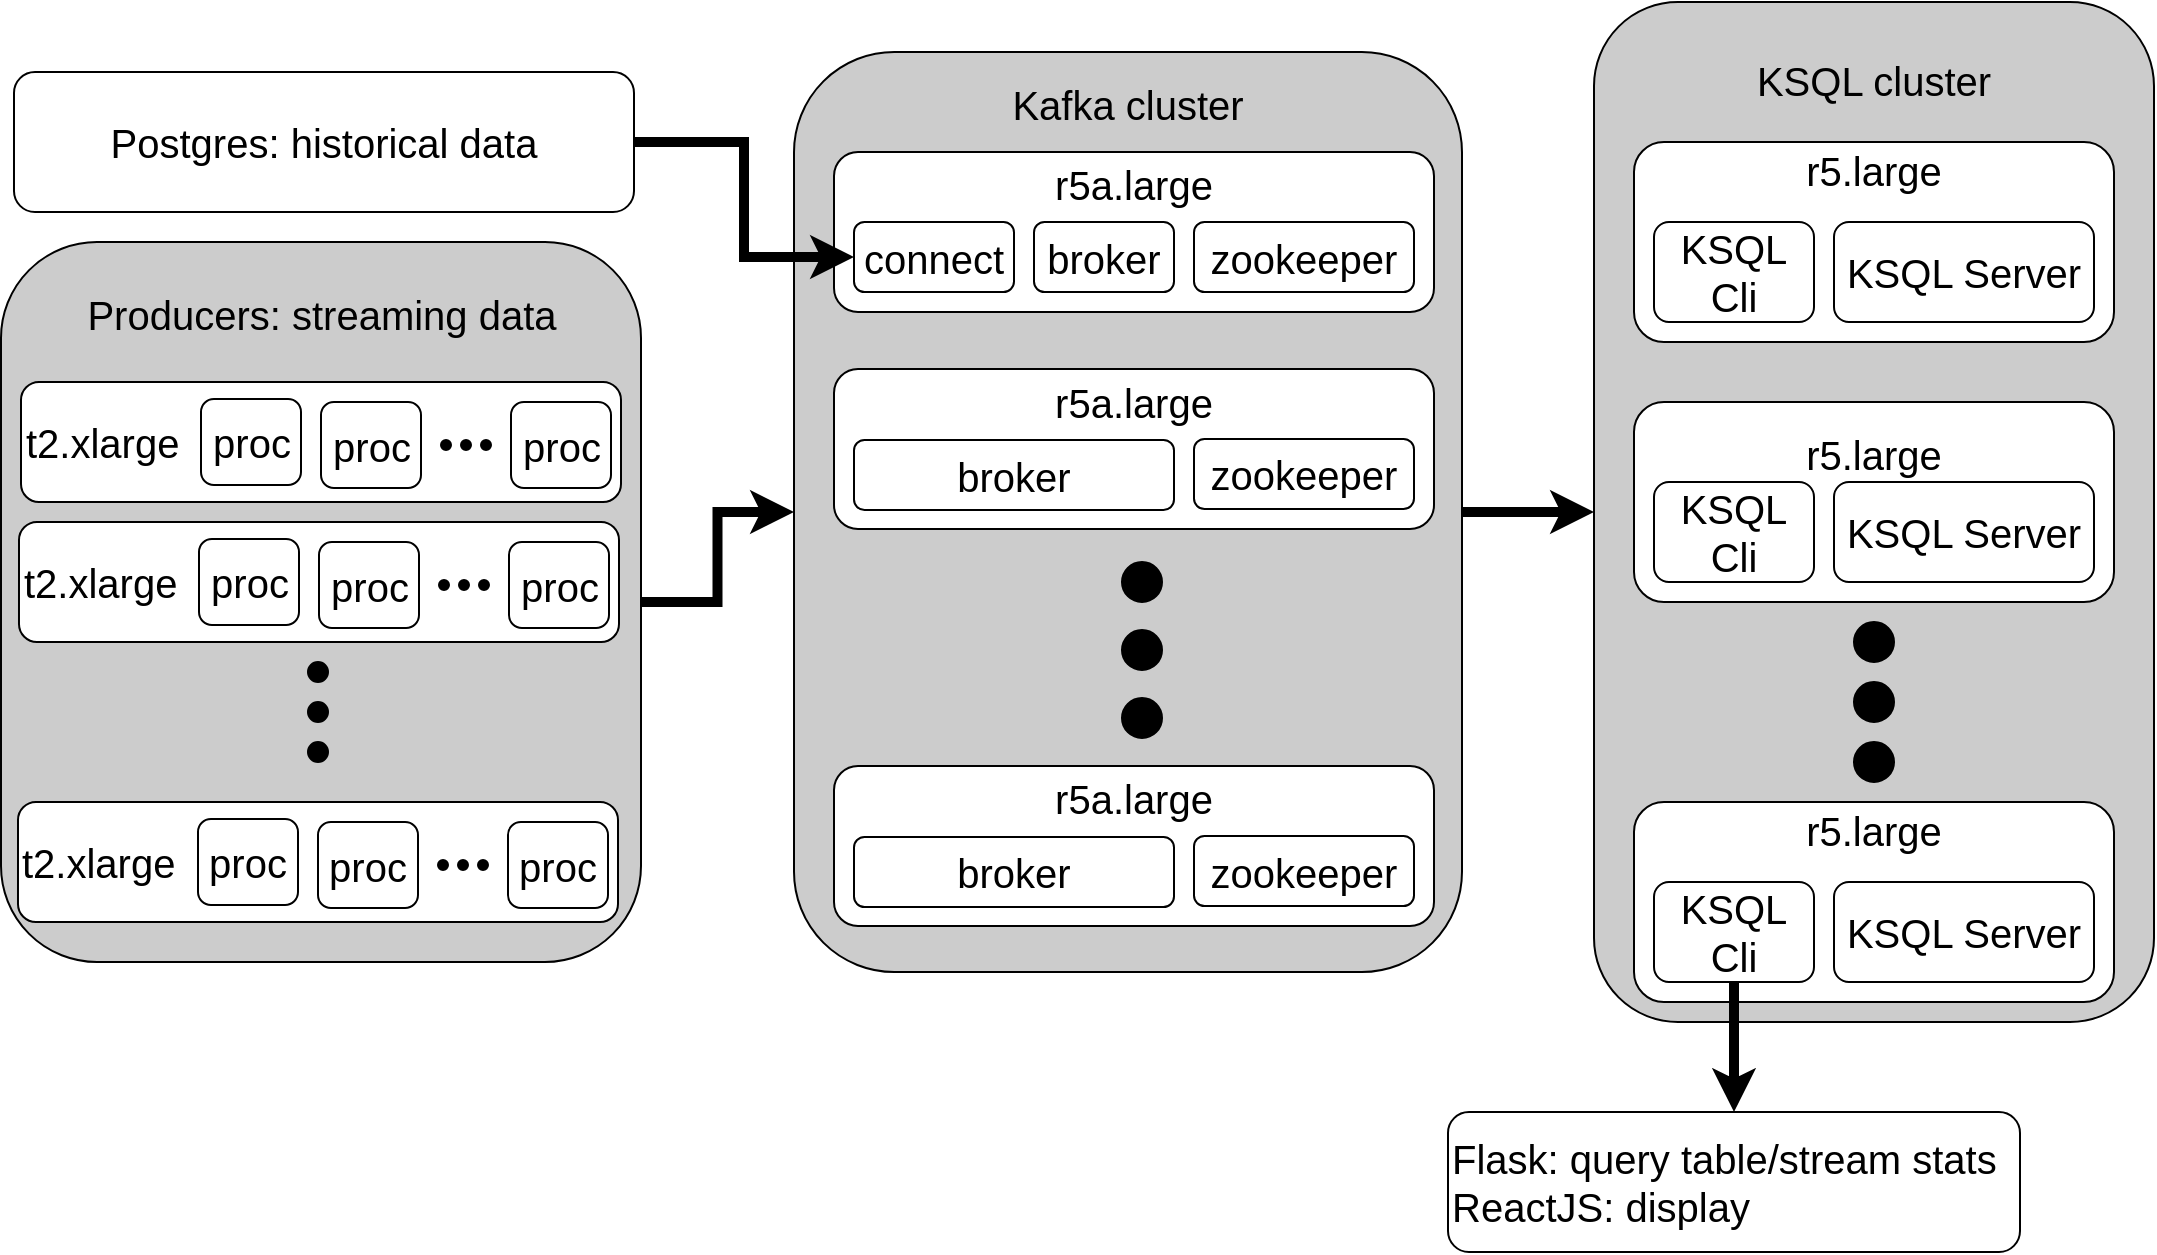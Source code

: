 <mxfile version="10.9.2" type="device"><diagram id="8SrR8iaYdRjBPscLWw5T" name="Page-1"><mxGraphModel dx="1691" dy="408" grid="1" gridSize="10" guides="1" tooltips="1" connect="1" arrows="1" fold="1" page="1" pageScale="1" pageWidth="850" pageHeight="1100" math="0" shadow="0"><root><mxCell id="0"/><mxCell id="1" parent="0"/><mxCell id="C6qn2Gbs6meGah7Ppbqw-83" style="edgeStyle=orthogonalEdgeStyle;rounded=0;orthogonalLoop=1;jettySize=auto;html=1;entryX=0;entryY=0.5;entryDx=0;entryDy=0;strokeWidth=5;fontSize=20;" parent="1" source="C6qn2Gbs6meGah7Ppbqw-1" target="C6qn2Gbs6meGah7Ppbqw-18" edge="1"><mxGeometry relative="1" as="geometry"/></mxCell><mxCell id="C6qn2Gbs6meGah7Ppbqw-1" value="Kafka cluster&lt;br&gt;&lt;br&gt;&lt;br&gt;&lt;br style=&quot;font-size: 20px&quot;&gt;&lt;br style=&quot;font-size: 20px&quot;&gt;&lt;br style=&quot;font-size: 20px&quot;&gt;&lt;br style=&quot;font-size: 20px&quot;&gt;&lt;br style=&quot;font-size: 20px&quot;&gt;&lt;br style=&quot;font-size: 20px&quot;&gt;&lt;br style=&quot;font-size: 20px&quot;&gt;&lt;br style=&quot;font-size: 20px&quot;&gt;&lt;br style=&quot;font-size: 20px&quot;&gt;&lt;br style=&quot;font-size: 20px&quot;&gt;&lt;br style=&quot;font-size: 20px&quot;&gt;&lt;br style=&quot;font-size: 20px&quot;&gt;&lt;br style=&quot;font-size: 20px&quot;&gt;&lt;br style=&quot;font-size: 20px&quot;&gt;&lt;br style=&quot;font-size: 20px&quot;&gt;" style="rounded=1;whiteSpace=wrap;html=1;fontSize=20;fillColor=#CCCCCC;" parent="1" vertex="1"><mxGeometry x="90" y="130" width="334" height="460" as="geometry"/></mxCell><mxCell id="C6qn2Gbs6meGah7Ppbqw-2" value="r5a.large&lt;br&gt;&lt;br style=&quot;font-size: 20px&quot;&gt;&lt;br style=&quot;font-size: 20px&quot;&gt;" style="rounded=1;whiteSpace=wrap;html=1;fontSize=20;" parent="1" vertex="1"><mxGeometry x="110" y="180" width="300" height="80" as="geometry"/></mxCell><mxCell id="C6qn2Gbs6meGah7Ppbqw-3" value="connect" style="rounded=1;whiteSpace=wrap;html=1;fontSize=20;" parent="1" vertex="1"><mxGeometry x="120" y="215" width="80" height="35" as="geometry"/></mxCell><mxCell id="C6qn2Gbs6meGah7Ppbqw-4" value="zookeeper" style="rounded=1;whiteSpace=wrap;html=1;fontSize=20;" parent="1" vertex="1"><mxGeometry x="290" y="215" width="110" height="35" as="geometry"/></mxCell><mxCell id="C6qn2Gbs6meGah7Ppbqw-9" value="" style="ellipse;whiteSpace=wrap;html=1;aspect=fixed;fontSize=20;fillColor=#000000;" parent="1" vertex="1"><mxGeometry x="254" y="385" width="20" height="20" as="geometry"/></mxCell><mxCell id="C6qn2Gbs6meGah7Ppbqw-10" value="" style="ellipse;whiteSpace=wrap;html=1;aspect=fixed;fontSize=20;fillColor=#000000;" parent="1" vertex="1"><mxGeometry x="254" y="419" width="20" height="20" as="geometry"/></mxCell><mxCell id="C6qn2Gbs6meGah7Ppbqw-11" value="" style="ellipse;whiteSpace=wrap;html=1;aspect=fixed;fontSize=20;fillColor=#000000;" parent="1" vertex="1"><mxGeometry x="254" y="453" width="20" height="20" as="geometry"/></mxCell><mxCell id="C6qn2Gbs6meGah7Ppbqw-18" value="KSQL cluster&lt;br&gt;&lt;br&gt;&lt;br&gt;&lt;br&gt;&lt;br style=&quot;font-size: 20px&quot;&gt;&lt;br style=&quot;font-size: 20px&quot;&gt;&lt;br style=&quot;font-size: 20px&quot;&gt;&lt;br style=&quot;font-size: 20px&quot;&gt;&lt;br style=&quot;font-size: 20px&quot;&gt;&lt;br style=&quot;font-size: 20px&quot;&gt;&lt;br style=&quot;font-size: 20px&quot;&gt;&lt;br style=&quot;font-size: 20px&quot;&gt;&lt;br style=&quot;font-size: 20px&quot;&gt;&lt;br style=&quot;font-size: 20px&quot;&gt;&lt;br style=&quot;font-size: 20px&quot;&gt;&lt;br style=&quot;font-size: 20px&quot;&gt;&lt;br style=&quot;font-size: 20px&quot;&gt;&lt;br style=&quot;font-size: 20px&quot;&gt;&lt;br style=&quot;font-size: 20px&quot;&gt;" style="rounded=1;whiteSpace=wrap;html=1;fontSize=20;fillColor=#CCCCCC;" parent="1" vertex="1"><mxGeometry x="490" y="105" width="280" height="510" as="geometry"/></mxCell><mxCell id="C6qn2Gbs6meGah7Ppbqw-19" value="r5.large&lt;br&gt;&lt;br style=&quot;font-size: 20px&quot;&gt;&lt;br style=&quot;font-size: 20px&quot;&gt;&lt;br style=&quot;font-size: 20px&quot;&gt;" style="rounded=1;whiteSpace=wrap;html=1;fontSize=20;" parent="1" vertex="1"><mxGeometry x="510" y="175" width="240" height="100" as="geometry"/></mxCell><mxCell id="C6qn2Gbs6meGah7Ppbqw-20" value="KSQL Cli" style="rounded=1;whiteSpace=wrap;html=1;fontSize=20;" parent="1" vertex="1"><mxGeometry x="520" y="215" width="80" height="50" as="geometry"/></mxCell><mxCell id="C6qn2Gbs6meGah7Ppbqw-21" value="KSQL Server" style="rounded=1;whiteSpace=wrap;html=1;fontSize=20;" parent="1" vertex="1"><mxGeometry x="610" y="215" width="130" height="50" as="geometry"/></mxCell><mxCell id="C6qn2Gbs6meGah7Ppbqw-22" value="r5.large&lt;br&gt;&lt;br&gt;&lt;br style=&quot;font-size: 20px&quot;&gt;" style="rounded=1;whiteSpace=wrap;html=1;fontSize=20;" parent="1" vertex="1"><mxGeometry x="510" y="305" width="240" height="100" as="geometry"/></mxCell><mxCell id="C6qn2Gbs6meGah7Ppbqw-23" value="KSQL Cli&lt;br style=&quot;font-size: 20px;&quot;&gt;" style="rounded=1;whiteSpace=wrap;html=1;fontSize=20;" parent="1" vertex="1"><mxGeometry x="520" y="345" width="80" height="50" as="geometry"/></mxCell><mxCell id="C6qn2Gbs6meGah7Ppbqw-24" value="KSQL Server" style="rounded=1;whiteSpace=wrap;html=1;fontSize=20;" parent="1" vertex="1"><mxGeometry x="610" y="345" width="130" height="50" as="geometry"/></mxCell><mxCell id="C6qn2Gbs6meGah7Ppbqw-25" value="" style="ellipse;whiteSpace=wrap;html=1;aspect=fixed;fontSize=20;fillColor=#000000;" parent="1" vertex="1"><mxGeometry x="620" y="415" width="20" height="20" as="geometry"/></mxCell><mxCell id="C6qn2Gbs6meGah7Ppbqw-26" value="" style="ellipse;whiteSpace=wrap;html=1;aspect=fixed;fontSize=20;fillColor=#000000;" parent="1" vertex="1"><mxGeometry x="620" y="445" width="20" height="20" as="geometry"/></mxCell><mxCell id="C6qn2Gbs6meGah7Ppbqw-27" value="" style="ellipse;whiteSpace=wrap;html=1;aspect=fixed;fontSize=20;fillColor=#000000;" parent="1" vertex="1"><mxGeometry x="620" y="475" width="20" height="20" as="geometry"/></mxCell><mxCell id="C6qn2Gbs6meGah7Ppbqw-28" value="r5.large&lt;br&gt;&lt;br style=&quot;font-size: 20px&quot;&gt;&lt;br style=&quot;font-size: 20px&quot;&gt;&lt;br style=&quot;font-size: 20px&quot;&gt;" style="rounded=1;whiteSpace=wrap;html=1;fontSize=20;" parent="1" vertex="1"><mxGeometry x="510" y="505" width="240" height="100" as="geometry"/></mxCell><mxCell id="C6qn2Gbs6meGah7Ppbqw-85" style="edgeStyle=orthogonalEdgeStyle;rounded=0;orthogonalLoop=1;jettySize=auto;html=1;exitX=0.5;exitY=1;exitDx=0;exitDy=0;strokeWidth=5;fontSize=20;" parent="1" source="C6qn2Gbs6meGah7Ppbqw-29" target="C6qn2Gbs6meGah7Ppbqw-81" edge="1"><mxGeometry relative="1" as="geometry"/></mxCell><mxCell id="C6qn2Gbs6meGah7Ppbqw-29" value="KSQL Cli" style="rounded=1;whiteSpace=wrap;html=1;fontSize=20;" parent="1" vertex="1"><mxGeometry x="520" y="545" width="80" height="50" as="geometry"/></mxCell><mxCell id="C6qn2Gbs6meGah7Ppbqw-30" value="KSQL Server" style="rounded=1;whiteSpace=wrap;html=1;fontSize=20;" parent="1" vertex="1"><mxGeometry x="610" y="545" width="130" height="50" as="geometry"/></mxCell><mxCell id="C6qn2Gbs6meGah7Ppbqw-49" style="edgeStyle=orthogonalEdgeStyle;rounded=0;orthogonalLoop=1;jettySize=auto;html=1;entryX=0;entryY=0.5;entryDx=0;entryDy=0;fontSize=20;strokeWidth=5;" parent="1" source="C6qn2Gbs6meGah7Ppbqw-47" target="C6qn2Gbs6meGah7Ppbqw-3" edge="1"><mxGeometry relative="1" as="geometry"/></mxCell><mxCell id="C6qn2Gbs6meGah7Ppbqw-47" value="&lt;font style=&quot;font-size: 20px;&quot;&gt;Postgres: historical data&lt;/font&gt;" style="rounded=1;whiteSpace=wrap;html=1;fillColor=#FFFFFF;fontSize=20;" parent="1" vertex="1"><mxGeometry x="-300" y="140" width="310" height="70" as="geometry"/></mxCell><mxCell id="C6qn2Gbs6meGah7Ppbqw-48" value="broker" style="rounded=1;whiteSpace=wrap;html=1;fontSize=20;" parent="1" vertex="1"><mxGeometry x="210" y="215" width="70" height="35" as="geometry"/></mxCell><mxCell id="C6qn2Gbs6meGah7Ppbqw-80" style="edgeStyle=orthogonalEdgeStyle;rounded=0;orthogonalLoop=1;jettySize=auto;html=1;entryX=0;entryY=0.5;entryDx=0;entryDy=0;strokeWidth=5;fontSize=20;" parent="1" source="C6qn2Gbs6meGah7Ppbqw-51" target="C6qn2Gbs6meGah7Ppbqw-1" edge="1"><mxGeometry relative="1" as="geometry"/></mxCell><mxCell id="C6qn2Gbs6meGah7Ppbqw-51" value="&lt;font style=&quot;font-size: 20px;&quot;&gt;Producers: streaming data&lt;br style=&quot;font-size: 20px;&quot;&gt;&lt;br style=&quot;font-size: 20px;&quot;&gt;&lt;br style=&quot;font-size: 20px;&quot;&gt;&lt;br style=&quot;font-size: 20px;&quot;&gt;&lt;br style=&quot;font-size: 20px;&quot;&gt;&lt;br style=&quot;font-size: 20px;&quot;&gt;&lt;br style=&quot;font-size: 20px;&quot;&gt;&lt;br style=&quot;font-size: 20px;&quot;&gt;&lt;br style=&quot;font-size: 20px;&quot;&gt;&lt;br style=&quot;font-size: 20px;&quot;&gt;&lt;br style=&quot;font-size: 20px;&quot;&gt;&lt;br style=&quot;font-size: 20px;&quot;&gt;&lt;br style=&quot;font-size: 20px;&quot;&gt;&lt;/font&gt;" style="rounded=1;whiteSpace=wrap;html=1;fillColor=#CCCCCC;fontSize=20;" parent="1" vertex="1"><mxGeometry x="-306.5" y="225" width="320" height="360" as="geometry"/></mxCell><mxCell id="C6qn2Gbs6meGah7Ppbqw-52" value="t2.xlarge" style="rounded=1;whiteSpace=wrap;html=1;fillColor=#FFFFFF;fontSize=20;align=left;" parent="1" vertex="1"><mxGeometry x="-296.5" y="295" width="300" height="60" as="geometry"/></mxCell><mxCell id="C6qn2Gbs6meGah7Ppbqw-55" value="" style="ellipse;whiteSpace=wrap;html=1;aspect=fixed;fontSize=20;fillColor=#000000;" parent="1" vertex="1"><mxGeometry x="-153" y="435" width="10" height="10" as="geometry"/></mxCell><mxCell id="C6qn2Gbs6meGah7Ppbqw-56" value="" style="ellipse;whiteSpace=wrap;html=1;aspect=fixed;fontSize=20;fillColor=#000000;" parent="1" vertex="1"><mxGeometry x="-153" y="455" width="10" height="10" as="geometry"/></mxCell><mxCell id="C6qn2Gbs6meGah7Ppbqw-57" value="" style="ellipse;whiteSpace=wrap;html=1;aspect=fixed;fontSize=20;fillColor=#000000;" parent="1" vertex="1"><mxGeometry x="-153" y="475" width="10" height="10" as="geometry"/></mxCell><mxCell id="C6qn2Gbs6meGah7Ppbqw-58" value="proc" style="rounded=1;whiteSpace=wrap;html=1;fillColor=#FFFFFF;fontSize=20;align=center;" parent="1" vertex="1"><mxGeometry x="-206.5" y="303.5" width="50" height="43" as="geometry"/></mxCell><mxCell id="C6qn2Gbs6meGah7Ppbqw-61" value="" style="ellipse;whiteSpace=wrap;html=1;aspect=fixed;fontSize=20;fillColor=#000000;" parent="1" vertex="1"><mxGeometry x="-86.5" y="324" width="5" height="5" as="geometry"/></mxCell><mxCell id="C6qn2Gbs6meGah7Ppbqw-64" value="" style="ellipse;whiteSpace=wrap;html=1;aspect=fixed;fontSize=20;fillColor=#000000;" parent="1" vertex="1"><mxGeometry x="-76.5" y="324" width="5" height="5" as="geometry"/></mxCell><mxCell id="C6qn2Gbs6meGah7Ppbqw-65" value="" style="ellipse;whiteSpace=wrap;html=1;aspect=fixed;fontSize=20;fillColor=#000000;" parent="1" vertex="1"><mxGeometry x="-66.5" y="324" width="5" height="5" as="geometry"/></mxCell><mxCell id="C6qn2Gbs6meGah7Ppbqw-81" value="&lt;font style=&quot;font-size: 20px;&quot;&gt;Flask: query table/stream stats&lt;br style=&quot;font-size: 20px;&quot;&gt;ReactJS: display&lt;br style=&quot;font-size: 20px;&quot;&gt;&lt;/font&gt;" style="rounded=1;whiteSpace=wrap;html=1;fillColor=#FFFFFF;fontSize=20;align=left;" parent="1" vertex="1"><mxGeometry x="417" y="660" width="286" height="70" as="geometry"/></mxCell><mxCell id="C6qn2Gbs6meGah7Ppbqw-86" value="proc" style="rounded=1;whiteSpace=wrap;html=1;fillColor=#FFFFFF;fontSize=20;align=center;" parent="1" vertex="1"><mxGeometry x="-146.5" y="305" width="50" height="43" as="geometry"/></mxCell><mxCell id="C6qn2Gbs6meGah7Ppbqw-87" value="proc" style="rounded=1;whiteSpace=wrap;html=1;fillColor=#FFFFFF;fontSize=20;align=center;" parent="1" vertex="1"><mxGeometry x="-51.5" y="305" width="50" height="43" as="geometry"/></mxCell><mxCell id="C6qn2Gbs6meGah7Ppbqw-90" value="t2.xlarge" style="rounded=1;whiteSpace=wrap;html=1;fillColor=#FFFFFF;fontSize=20;align=left;" parent="1" vertex="1"><mxGeometry x="-297.5" y="365" width="300" height="60" as="geometry"/></mxCell><mxCell id="C6qn2Gbs6meGah7Ppbqw-91" value="proc" style="rounded=1;whiteSpace=wrap;html=1;fillColor=#FFFFFF;fontSize=20;align=center;" parent="1" vertex="1"><mxGeometry x="-207.5" y="373.5" width="50" height="43" as="geometry"/></mxCell><mxCell id="C6qn2Gbs6meGah7Ppbqw-92" value="" style="ellipse;whiteSpace=wrap;html=1;aspect=fixed;fontSize=20;fillColor=#000000;" parent="1" vertex="1"><mxGeometry x="-87.5" y="394" width="5" height="5" as="geometry"/></mxCell><mxCell id="C6qn2Gbs6meGah7Ppbqw-93" value="" style="ellipse;whiteSpace=wrap;html=1;aspect=fixed;fontSize=20;fillColor=#000000;" parent="1" vertex="1"><mxGeometry x="-77.5" y="394" width="5" height="5" as="geometry"/></mxCell><mxCell id="C6qn2Gbs6meGah7Ppbqw-94" value="" style="ellipse;whiteSpace=wrap;html=1;aspect=fixed;fontSize=20;fillColor=#000000;" parent="1" vertex="1"><mxGeometry x="-67.5" y="394" width="5" height="5" as="geometry"/></mxCell><mxCell id="C6qn2Gbs6meGah7Ppbqw-95" value="proc" style="rounded=1;whiteSpace=wrap;html=1;fillColor=#FFFFFF;fontSize=20;align=center;" parent="1" vertex="1"><mxGeometry x="-147.5" y="375" width="50" height="43" as="geometry"/></mxCell><mxCell id="C6qn2Gbs6meGah7Ppbqw-96" value="proc" style="rounded=1;whiteSpace=wrap;html=1;fillColor=#FFFFFF;fontSize=20;align=center;" parent="1" vertex="1"><mxGeometry x="-52.5" y="375" width="50" height="43" as="geometry"/></mxCell><mxCell id="C6qn2Gbs6meGah7Ppbqw-105" value="t2.xlarge" style="rounded=1;whiteSpace=wrap;html=1;fillColor=#FFFFFF;fontSize=20;align=left;" parent="1" vertex="1"><mxGeometry x="-298" y="505" width="300" height="60" as="geometry"/></mxCell><mxCell id="C6qn2Gbs6meGah7Ppbqw-106" value="proc" style="rounded=1;whiteSpace=wrap;html=1;fillColor=#FFFFFF;fontSize=20;align=center;" parent="1" vertex="1"><mxGeometry x="-208" y="513.5" width="50" height="43" as="geometry"/></mxCell><mxCell id="C6qn2Gbs6meGah7Ppbqw-107" value="" style="ellipse;whiteSpace=wrap;html=1;aspect=fixed;fontSize=20;fillColor=#000000;" parent="1" vertex="1"><mxGeometry x="-88" y="534" width="5" height="5" as="geometry"/></mxCell><mxCell id="C6qn2Gbs6meGah7Ppbqw-108" value="" style="ellipse;whiteSpace=wrap;html=1;aspect=fixed;fontSize=20;fillColor=#000000;" parent="1" vertex="1"><mxGeometry x="-78" y="534" width="5" height="5" as="geometry"/></mxCell><mxCell id="C6qn2Gbs6meGah7Ppbqw-109" value="" style="ellipse;whiteSpace=wrap;html=1;aspect=fixed;fontSize=20;fillColor=#000000;" parent="1" vertex="1"><mxGeometry x="-68" y="534" width="5" height="5" as="geometry"/></mxCell><mxCell id="C6qn2Gbs6meGah7Ppbqw-110" value="proc" style="rounded=1;whiteSpace=wrap;html=1;fillColor=#FFFFFF;fontSize=20;align=center;" parent="1" vertex="1"><mxGeometry x="-148" y="515" width="50" height="43" as="geometry"/></mxCell><mxCell id="C6qn2Gbs6meGah7Ppbqw-111" value="proc" style="rounded=1;whiteSpace=wrap;html=1;fillColor=#FFFFFF;fontSize=20;align=center;" parent="1" vertex="1"><mxGeometry x="-53" y="515" width="50" height="43" as="geometry"/></mxCell><mxCell id="C6qn2Gbs6meGah7Ppbqw-120" value="r5a.large&lt;br&gt;&lt;br style=&quot;font-size: 20px&quot;&gt;&lt;br style=&quot;font-size: 20px&quot;&gt;" style="rounded=1;whiteSpace=wrap;html=1;fontSize=20;" parent="1" vertex="1"><mxGeometry x="110" y="288.5" width="300" height="80" as="geometry"/></mxCell><mxCell id="C6qn2Gbs6meGah7Ppbqw-122" value="zookeeper" style="rounded=1;whiteSpace=wrap;html=1;fontSize=20;" parent="1" vertex="1"><mxGeometry x="290" y="323.5" width="110" height="35" as="geometry"/></mxCell><mxCell id="C6qn2Gbs6meGah7Ppbqw-123" value="broker" style="rounded=1;whiteSpace=wrap;html=1;fontSize=20;" parent="1" vertex="1"><mxGeometry x="120" y="324" width="160" height="35" as="geometry"/></mxCell><mxCell id="C6qn2Gbs6meGah7Ppbqw-125" value="r5a.large&lt;br&gt;&lt;br style=&quot;font-size: 20px&quot;&gt;&lt;br style=&quot;font-size: 20px&quot;&gt;" style="rounded=1;whiteSpace=wrap;html=1;fontSize=20;" parent="1" vertex="1"><mxGeometry x="110" y="487" width="300" height="80" as="geometry"/></mxCell><mxCell id="C6qn2Gbs6meGah7Ppbqw-126" value="zookeeper" style="rounded=1;whiteSpace=wrap;html=1;fontSize=20;" parent="1" vertex="1"><mxGeometry x="290" y="522" width="110" height="35" as="geometry"/></mxCell><mxCell id="C6qn2Gbs6meGah7Ppbqw-127" value="broker" style="rounded=1;whiteSpace=wrap;html=1;fontSize=20;" parent="1" vertex="1"><mxGeometry x="120" y="522.5" width="160" height="35" as="geometry"/></mxCell></root></mxGraphModel></diagram></mxfile>